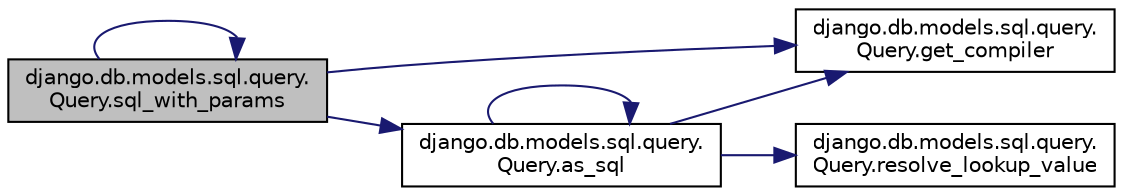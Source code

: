 digraph "django.db.models.sql.query.Query.sql_with_params"
{
 // LATEX_PDF_SIZE
  edge [fontname="Helvetica",fontsize="10",labelfontname="Helvetica",labelfontsize="10"];
  node [fontname="Helvetica",fontsize="10",shape=record];
  rankdir="LR";
  Node1 [label="django.db.models.sql.query.\lQuery.sql_with_params",height=0.2,width=0.4,color="black", fillcolor="grey75", style="filled", fontcolor="black",tooltip=" "];
  Node1 -> Node2 [color="midnightblue",fontsize="10",style="solid",fontname="Helvetica"];
  Node2 [label="django.db.models.sql.query.\lQuery.as_sql",height=0.2,width=0.4,color="black", fillcolor="white", style="filled",URL="$d6/d30/classdjango_1_1db_1_1models_1_1sql_1_1query_1_1_query.html#af6501b144b472b12e46bda7be52dda84",tooltip=" "];
  Node2 -> Node2 [color="midnightblue",fontsize="10",style="solid",fontname="Helvetica"];
  Node2 -> Node3 [color="midnightblue",fontsize="10",style="solid",fontname="Helvetica"];
  Node3 [label="django.db.models.sql.query.\lQuery.get_compiler",height=0.2,width=0.4,color="black", fillcolor="white", style="filled",URL="$d6/d30/classdjango_1_1db_1_1models_1_1sql_1_1query_1_1_query.html#af30fab4871c1e6d039a47d682cb98780",tooltip=" "];
  Node2 -> Node4 [color="midnightblue",fontsize="10",style="solid",fontname="Helvetica"];
  Node4 [label="django.db.models.sql.query.\lQuery.resolve_lookup_value",height=0.2,width=0.4,color="black", fillcolor="white", style="filled",URL="$d6/d30/classdjango_1_1db_1_1models_1_1sql_1_1query_1_1_query.html#a8cdce0618b230b300d080abdfe3e6035",tooltip=" "];
  Node1 -> Node3 [color="midnightblue",fontsize="10",style="solid",fontname="Helvetica"];
  Node1 -> Node1 [color="midnightblue",fontsize="10",style="solid",fontname="Helvetica"];
}
